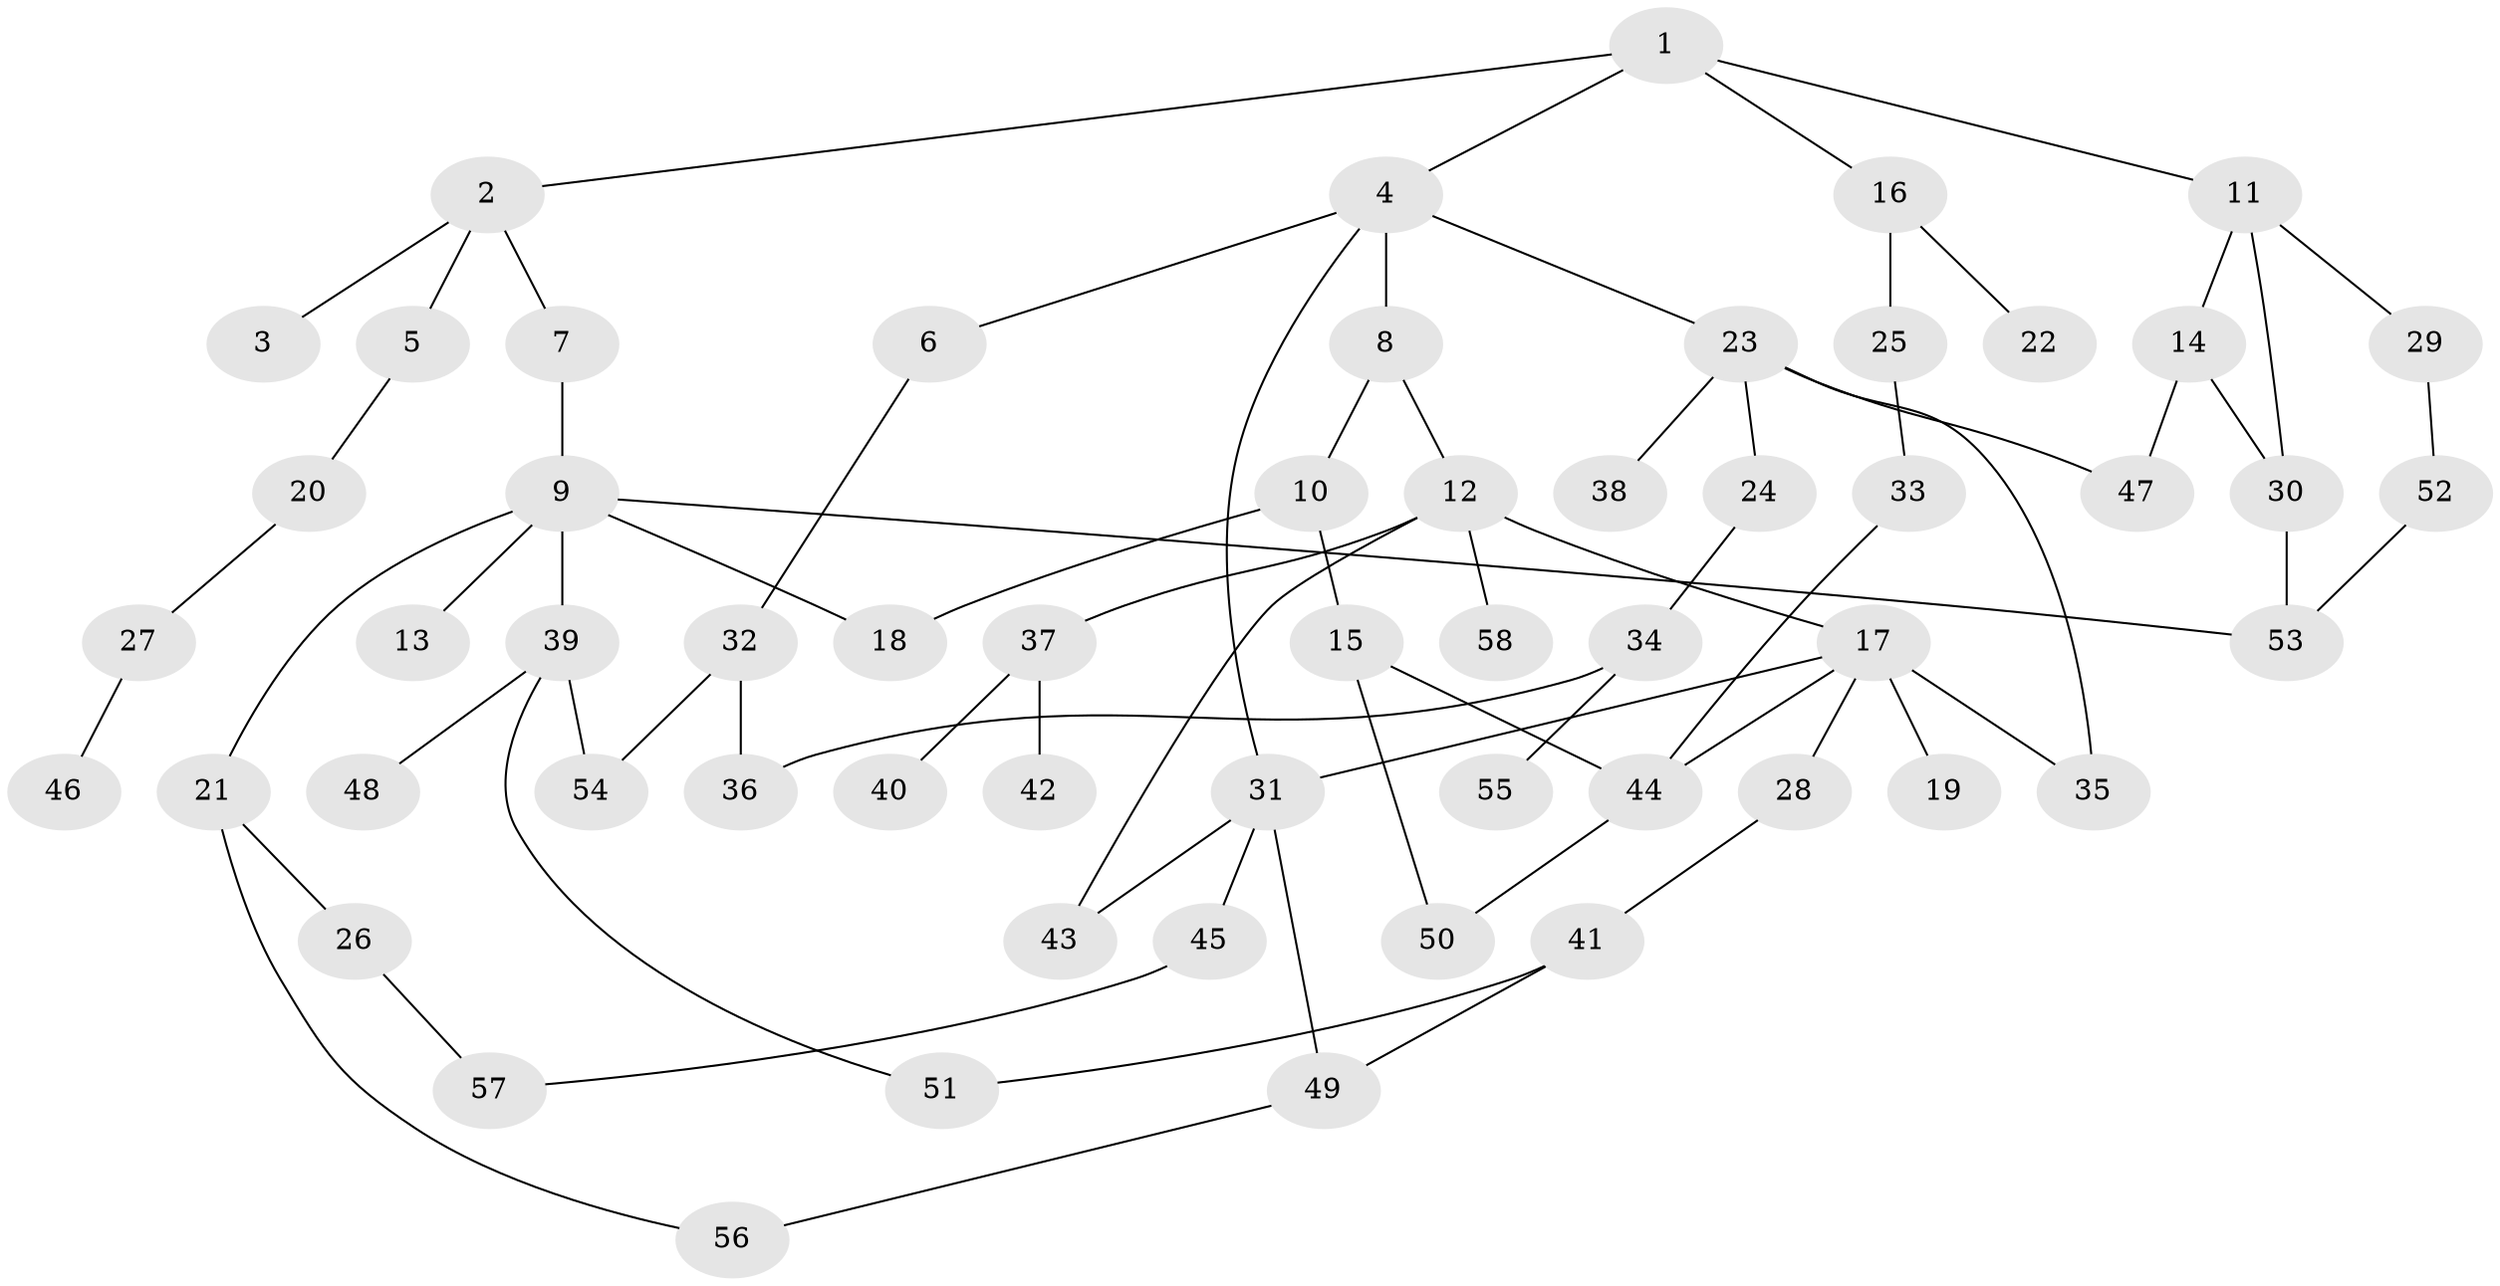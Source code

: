 // Generated by graph-tools (version 1.1) at 2025/49/03/09/25 03:49:18]
// undirected, 58 vertices, 74 edges
graph export_dot {
graph [start="1"]
  node [color=gray90,style=filled];
  1;
  2;
  3;
  4;
  5;
  6;
  7;
  8;
  9;
  10;
  11;
  12;
  13;
  14;
  15;
  16;
  17;
  18;
  19;
  20;
  21;
  22;
  23;
  24;
  25;
  26;
  27;
  28;
  29;
  30;
  31;
  32;
  33;
  34;
  35;
  36;
  37;
  38;
  39;
  40;
  41;
  42;
  43;
  44;
  45;
  46;
  47;
  48;
  49;
  50;
  51;
  52;
  53;
  54;
  55;
  56;
  57;
  58;
  1 -- 2;
  1 -- 4;
  1 -- 11;
  1 -- 16;
  2 -- 3;
  2 -- 5;
  2 -- 7;
  4 -- 6;
  4 -- 8;
  4 -- 23;
  4 -- 31;
  5 -- 20;
  6 -- 32;
  7 -- 9;
  8 -- 10;
  8 -- 12;
  9 -- 13;
  9 -- 18;
  9 -- 21;
  9 -- 39;
  9 -- 53;
  10 -- 15;
  10 -- 18;
  11 -- 14;
  11 -- 29;
  11 -- 30;
  12 -- 17;
  12 -- 37;
  12 -- 43;
  12 -- 58;
  14 -- 30;
  14 -- 47;
  15 -- 44;
  15 -- 50;
  16 -- 22;
  16 -- 25;
  17 -- 19;
  17 -- 28;
  17 -- 31;
  17 -- 44;
  17 -- 35;
  20 -- 27;
  21 -- 26;
  21 -- 56;
  23 -- 24;
  23 -- 35;
  23 -- 38;
  23 -- 47;
  24 -- 34;
  25 -- 33;
  26 -- 57;
  27 -- 46;
  28 -- 41;
  29 -- 52;
  30 -- 53;
  31 -- 45;
  31 -- 49;
  31 -- 43;
  32 -- 36;
  32 -- 54;
  33 -- 44;
  34 -- 55;
  34 -- 36;
  37 -- 40;
  37 -- 42;
  39 -- 48;
  39 -- 51;
  39 -- 54;
  41 -- 49;
  41 -- 51;
  44 -- 50;
  45 -- 57;
  49 -- 56;
  52 -- 53;
}
